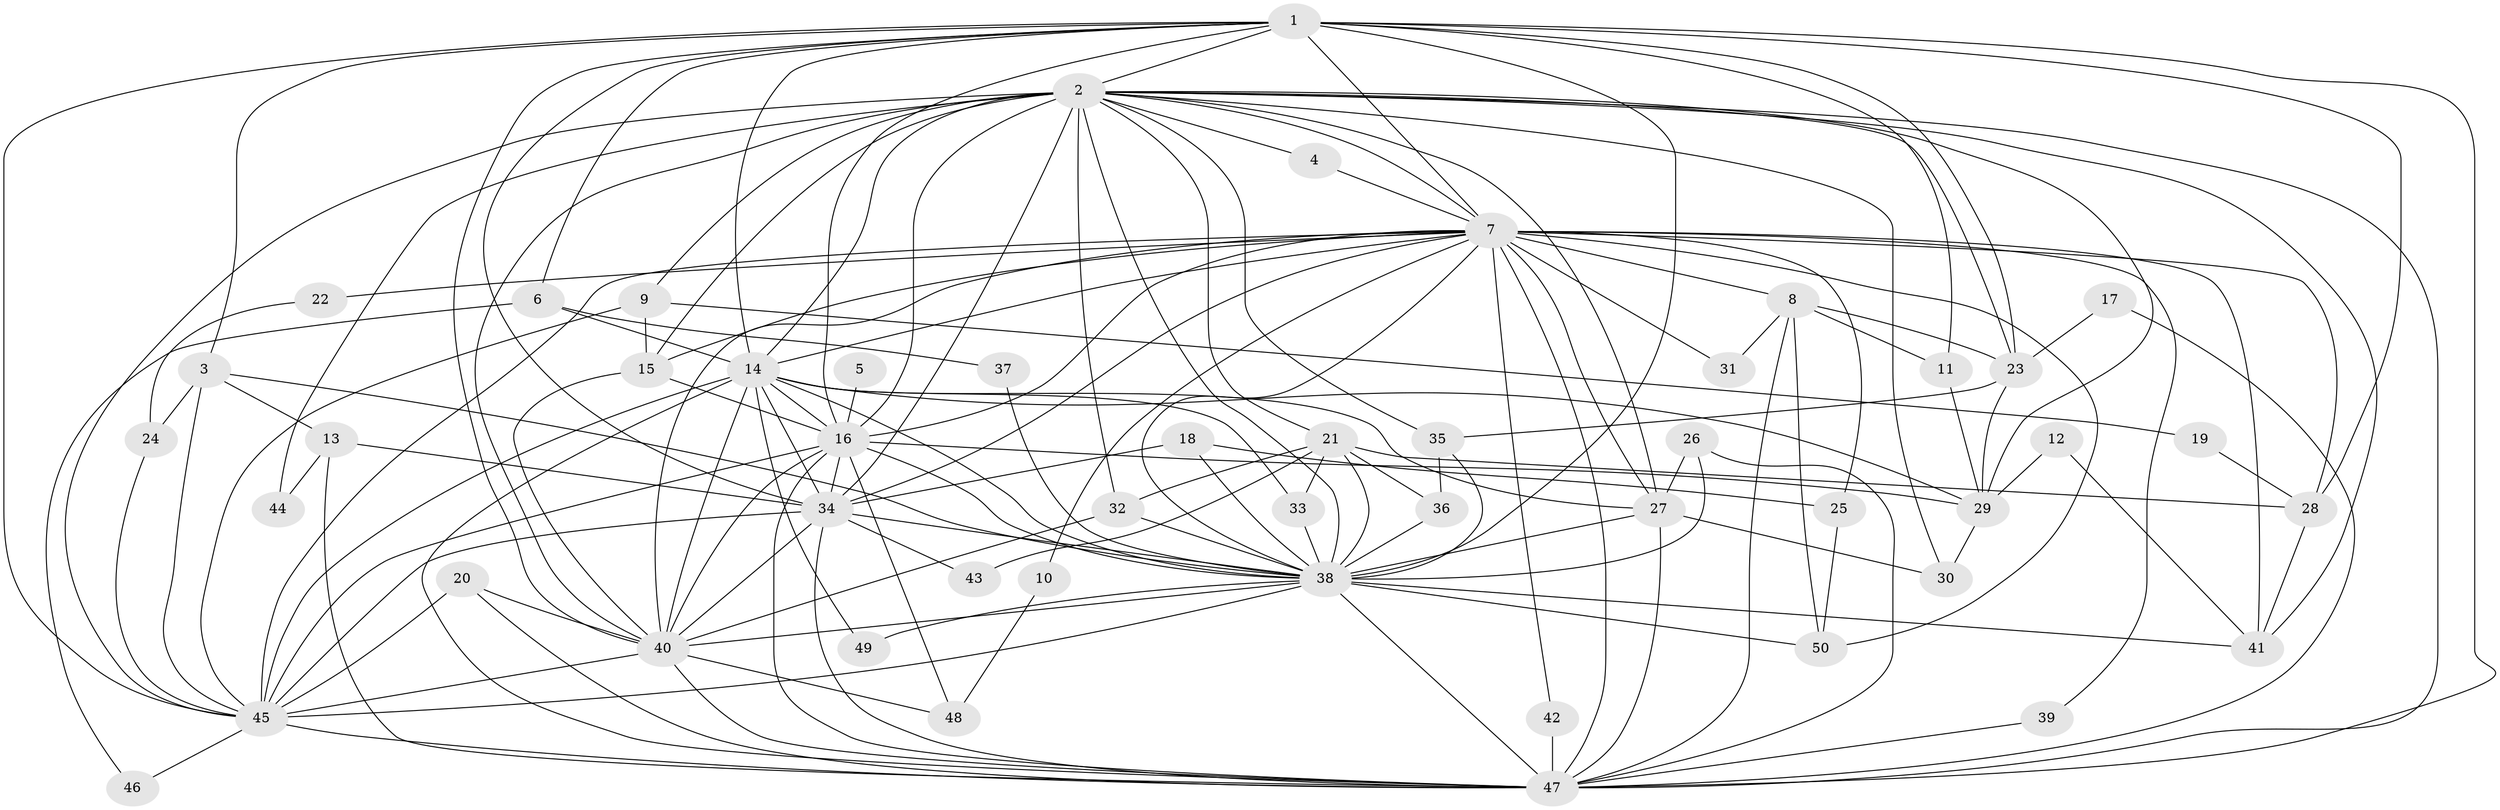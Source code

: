 // original degree distribution, {28: 0.01, 17: 0.02, 16: 0.01, 27: 0.01, 19: 0.03, 24: 0.01, 14: 0.01, 4: 0.08, 2: 0.55, 3: 0.18, 5: 0.04, 9: 0.01, 6: 0.03, 7: 0.01}
// Generated by graph-tools (version 1.1) at 2025/01/03/09/25 03:01:29]
// undirected, 50 vertices, 149 edges
graph export_dot {
graph [start="1"]
  node [color=gray90,style=filled];
  1;
  2;
  3;
  4;
  5;
  6;
  7;
  8;
  9;
  10;
  11;
  12;
  13;
  14;
  15;
  16;
  17;
  18;
  19;
  20;
  21;
  22;
  23;
  24;
  25;
  26;
  27;
  28;
  29;
  30;
  31;
  32;
  33;
  34;
  35;
  36;
  37;
  38;
  39;
  40;
  41;
  42;
  43;
  44;
  45;
  46;
  47;
  48;
  49;
  50;
  1 -- 2 [weight=1.0];
  1 -- 3 [weight=1.0];
  1 -- 6 [weight=1.0];
  1 -- 7 [weight=2.0];
  1 -- 11 [weight=1.0];
  1 -- 14 [weight=1.0];
  1 -- 16 [weight=1.0];
  1 -- 23 [weight=1.0];
  1 -- 28 [weight=1.0];
  1 -- 34 [weight=1.0];
  1 -- 38 [weight=1.0];
  1 -- 40 [weight=1.0];
  1 -- 45 [weight=1.0];
  1 -- 47 [weight=2.0];
  2 -- 4 [weight=1.0];
  2 -- 7 [weight=1.0];
  2 -- 9 [weight=1.0];
  2 -- 14 [weight=3.0];
  2 -- 15 [weight=1.0];
  2 -- 16 [weight=2.0];
  2 -- 21 [weight=2.0];
  2 -- 23 [weight=1.0];
  2 -- 27 [weight=1.0];
  2 -- 29 [weight=1.0];
  2 -- 30 [weight=1.0];
  2 -- 32 [weight=1.0];
  2 -- 34 [weight=1.0];
  2 -- 35 [weight=1.0];
  2 -- 38 [weight=2.0];
  2 -- 40 [weight=1.0];
  2 -- 41 [weight=1.0];
  2 -- 44 [weight=2.0];
  2 -- 45 [weight=2.0];
  2 -- 47 [weight=1.0];
  3 -- 13 [weight=1.0];
  3 -- 24 [weight=1.0];
  3 -- 38 [weight=1.0];
  3 -- 45 [weight=1.0];
  4 -- 7 [weight=1.0];
  5 -- 16 [weight=1.0];
  6 -- 14 [weight=1.0];
  6 -- 37 [weight=1.0];
  6 -- 46 [weight=1.0];
  7 -- 8 [weight=1.0];
  7 -- 10 [weight=1.0];
  7 -- 14 [weight=1.0];
  7 -- 15 [weight=1.0];
  7 -- 16 [weight=1.0];
  7 -- 22 [weight=2.0];
  7 -- 25 [weight=1.0];
  7 -- 27 [weight=1.0];
  7 -- 28 [weight=1.0];
  7 -- 31 [weight=2.0];
  7 -- 34 [weight=1.0];
  7 -- 38 [weight=1.0];
  7 -- 39 [weight=1.0];
  7 -- 40 [weight=1.0];
  7 -- 41 [weight=2.0];
  7 -- 42 [weight=1.0];
  7 -- 45 [weight=1.0];
  7 -- 47 [weight=1.0];
  7 -- 50 [weight=1.0];
  8 -- 11 [weight=1.0];
  8 -- 23 [weight=1.0];
  8 -- 31 [weight=1.0];
  8 -- 47 [weight=1.0];
  8 -- 50 [weight=1.0];
  9 -- 15 [weight=1.0];
  9 -- 19 [weight=1.0];
  9 -- 45 [weight=1.0];
  10 -- 48 [weight=1.0];
  11 -- 29 [weight=1.0];
  12 -- 29 [weight=1.0];
  12 -- 41 [weight=1.0];
  13 -- 34 [weight=1.0];
  13 -- 44 [weight=1.0];
  13 -- 47 [weight=2.0];
  14 -- 16 [weight=1.0];
  14 -- 27 [weight=1.0];
  14 -- 29 [weight=1.0];
  14 -- 33 [weight=1.0];
  14 -- 34 [weight=1.0];
  14 -- 38 [weight=1.0];
  14 -- 40 [weight=2.0];
  14 -- 45 [weight=2.0];
  14 -- 47 [weight=1.0];
  14 -- 49 [weight=2.0];
  15 -- 16 [weight=1.0];
  15 -- 40 [weight=1.0];
  16 -- 29 [weight=1.0];
  16 -- 34 [weight=1.0];
  16 -- 38 [weight=1.0];
  16 -- 40 [weight=2.0];
  16 -- 45 [weight=1.0];
  16 -- 47 [weight=1.0];
  16 -- 48 [weight=1.0];
  17 -- 23 [weight=1.0];
  17 -- 47 [weight=1.0];
  18 -- 25 [weight=1.0];
  18 -- 34 [weight=1.0];
  18 -- 38 [weight=1.0];
  19 -- 28 [weight=1.0];
  20 -- 40 [weight=1.0];
  20 -- 45 [weight=1.0];
  20 -- 47 [weight=1.0];
  21 -- 28 [weight=1.0];
  21 -- 32 [weight=1.0];
  21 -- 33 [weight=1.0];
  21 -- 36 [weight=1.0];
  21 -- 38 [weight=2.0];
  21 -- 43 [weight=1.0];
  22 -- 24 [weight=1.0];
  23 -- 29 [weight=1.0];
  23 -- 35 [weight=1.0];
  24 -- 45 [weight=1.0];
  25 -- 50 [weight=1.0];
  26 -- 27 [weight=1.0];
  26 -- 38 [weight=1.0];
  26 -- 47 [weight=1.0];
  27 -- 30 [weight=1.0];
  27 -- 38 [weight=1.0];
  27 -- 47 [weight=1.0];
  28 -- 41 [weight=1.0];
  29 -- 30 [weight=1.0];
  32 -- 38 [weight=1.0];
  32 -- 40 [weight=1.0];
  33 -- 38 [weight=1.0];
  34 -- 38 [weight=1.0];
  34 -- 40 [weight=1.0];
  34 -- 43 [weight=1.0];
  34 -- 45 [weight=3.0];
  34 -- 47 [weight=1.0];
  35 -- 36 [weight=1.0];
  35 -- 38 [weight=1.0];
  36 -- 38 [weight=1.0];
  37 -- 38 [weight=1.0];
  38 -- 40 [weight=1.0];
  38 -- 41 [weight=1.0];
  38 -- 45 [weight=1.0];
  38 -- 47 [weight=1.0];
  38 -- 49 [weight=1.0];
  38 -- 50 [weight=1.0];
  39 -- 47 [weight=1.0];
  40 -- 45 [weight=2.0];
  40 -- 47 [weight=1.0];
  40 -- 48 [weight=1.0];
  42 -- 47 [weight=1.0];
  45 -- 46 [weight=1.0];
  45 -- 47 [weight=1.0];
}
